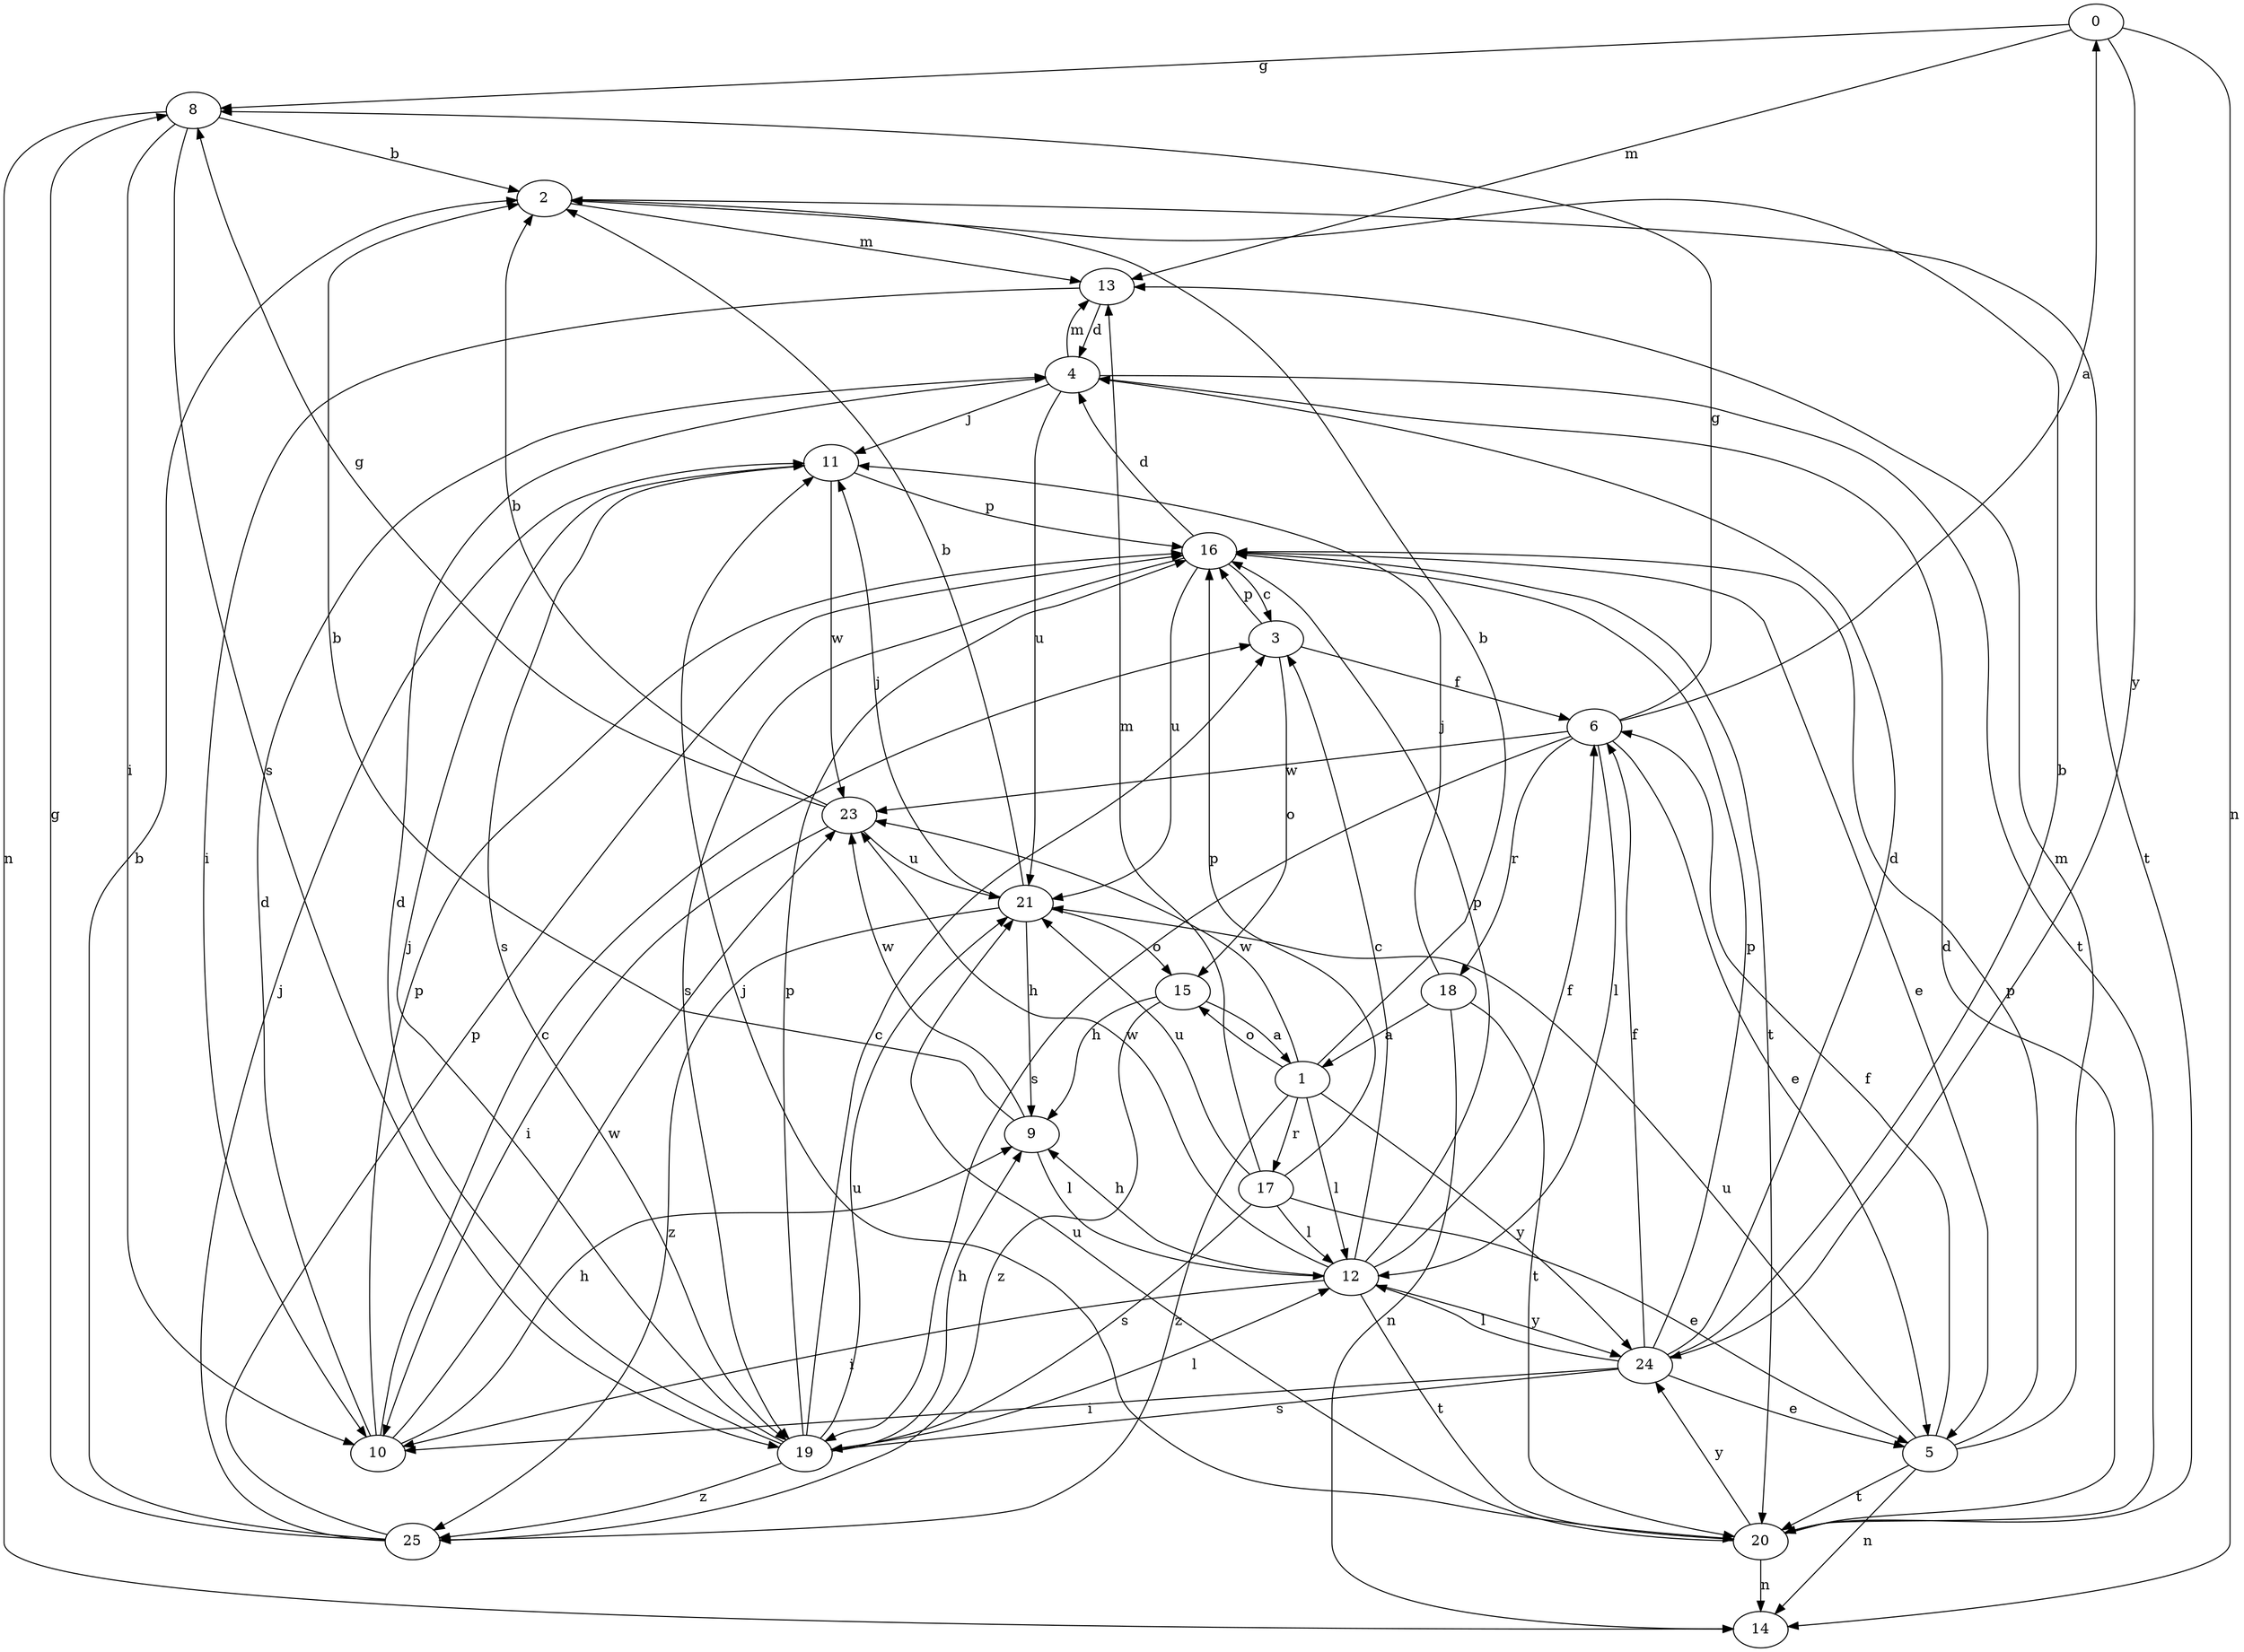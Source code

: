 strict digraph  {
0;
1;
2;
3;
4;
5;
6;
8;
9;
10;
11;
12;
13;
14;
15;
16;
17;
18;
19;
20;
21;
23;
24;
25;
0 -> 8  [label=g];
0 -> 13  [label=m];
0 -> 14  [label=n];
0 -> 24  [label=y];
1 -> 2  [label=b];
1 -> 12  [label=l];
1 -> 15  [label=o];
1 -> 17  [label=r];
1 -> 23  [label=w];
1 -> 24  [label=y];
1 -> 25  [label=z];
2 -> 13  [label=m];
2 -> 20  [label=t];
3 -> 6  [label=f];
3 -> 15  [label=o];
3 -> 16  [label=p];
4 -> 11  [label=j];
4 -> 13  [label=m];
4 -> 20  [label=t];
4 -> 21  [label=u];
5 -> 6  [label=f];
5 -> 13  [label=m];
5 -> 14  [label=n];
5 -> 16  [label=p];
5 -> 20  [label=t];
5 -> 21  [label=u];
6 -> 0  [label=a];
6 -> 5  [label=e];
6 -> 8  [label=g];
6 -> 12  [label=l];
6 -> 18  [label=r];
6 -> 19  [label=s];
6 -> 23  [label=w];
8 -> 2  [label=b];
8 -> 10  [label=i];
8 -> 14  [label=n];
8 -> 19  [label=s];
9 -> 2  [label=b];
9 -> 12  [label=l];
9 -> 23  [label=w];
10 -> 3  [label=c];
10 -> 4  [label=d];
10 -> 9  [label=h];
10 -> 16  [label=p];
10 -> 23  [label=w];
11 -> 16  [label=p];
11 -> 19  [label=s];
11 -> 23  [label=w];
12 -> 3  [label=c];
12 -> 6  [label=f];
12 -> 9  [label=h];
12 -> 10  [label=i];
12 -> 16  [label=p];
12 -> 20  [label=t];
12 -> 23  [label=w];
12 -> 24  [label=y];
13 -> 4  [label=d];
13 -> 10  [label=i];
15 -> 1  [label=a];
15 -> 9  [label=h];
15 -> 25  [label=z];
16 -> 3  [label=c];
16 -> 4  [label=d];
16 -> 5  [label=e];
16 -> 19  [label=s];
16 -> 20  [label=t];
16 -> 21  [label=u];
17 -> 5  [label=e];
17 -> 12  [label=l];
17 -> 13  [label=m];
17 -> 16  [label=p];
17 -> 19  [label=s];
17 -> 21  [label=u];
18 -> 1  [label=a];
18 -> 11  [label=j];
18 -> 14  [label=n];
18 -> 20  [label=t];
19 -> 3  [label=c];
19 -> 4  [label=d];
19 -> 9  [label=h];
19 -> 11  [label=j];
19 -> 12  [label=l];
19 -> 16  [label=p];
19 -> 21  [label=u];
19 -> 25  [label=z];
20 -> 4  [label=d];
20 -> 11  [label=j];
20 -> 14  [label=n];
20 -> 21  [label=u];
20 -> 24  [label=y];
21 -> 2  [label=b];
21 -> 9  [label=h];
21 -> 11  [label=j];
21 -> 15  [label=o];
21 -> 25  [label=z];
23 -> 2  [label=b];
23 -> 8  [label=g];
23 -> 10  [label=i];
23 -> 21  [label=u];
24 -> 2  [label=b];
24 -> 4  [label=d];
24 -> 5  [label=e];
24 -> 6  [label=f];
24 -> 10  [label=i];
24 -> 12  [label=l];
24 -> 16  [label=p];
24 -> 19  [label=s];
25 -> 2  [label=b];
25 -> 8  [label=g];
25 -> 11  [label=j];
25 -> 16  [label=p];
}
